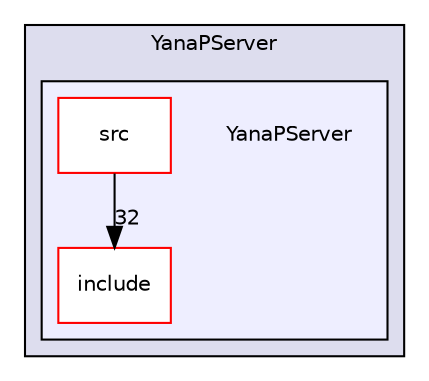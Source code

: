 digraph "YanaPServer" {
  compound=true
  node [ fontsize="10", fontname="Helvetica"];
  edge [ labelfontsize="10", labelfontname="Helvetica"];
  subgraph clusterdir_2a67cf3891460988a2f6e9d0adb34c1b {
    graph [ bgcolor="#ddddee", pencolor="black", label="YanaPServer" fontname="Helvetica", fontsize="10", URL="dir_2a67cf3891460988a2f6e9d0adb34c1b.html"]
  subgraph clusterdir_bc240e9d17da8aeb8841cab7b609052b {
    graph [ bgcolor="#eeeeff", pencolor="black", label="" URL="dir_bc240e9d17da8aeb8841cab7b609052b.html"];
    dir_bc240e9d17da8aeb8841cab7b609052b [shape=plaintext label="YanaPServer"];
    dir_1fb47a3b24f41454f77631ee11e2c6a9 [shape=box label="include" color="red" fillcolor="white" style="filled" URL="dir_1fb47a3b24f41454f77631ee11e2c6a9.html"];
    dir_13eb2c4ac490c23cbbda1abe0900c21b [shape=box label="src" color="red" fillcolor="white" style="filled" URL="dir_13eb2c4ac490c23cbbda1abe0900c21b.html"];
  }
  }
  dir_13eb2c4ac490c23cbbda1abe0900c21b->dir_1fb47a3b24f41454f77631ee11e2c6a9 [headlabel="32", labeldistance=1.5 headhref="dir_000002_000004.html"];
}
